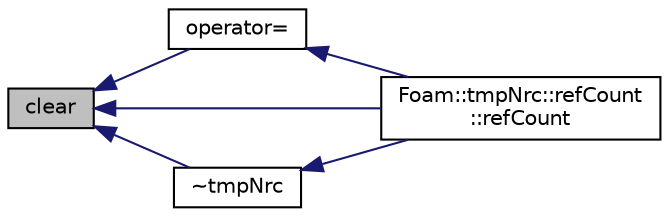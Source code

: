 digraph "clear"
{
  bgcolor="transparent";
  edge [fontname="Helvetica",fontsize="10",labelfontname="Helvetica",labelfontsize="10"];
  node [fontname="Helvetica",fontsize="10",shape=record];
  rankdir="LR";
  Node1 [label="clear",height=0.2,width=0.4,color="black", fillcolor="grey75", style="filled", fontcolor="black"];
  Node1 -> Node2 [dir="back",color="midnightblue",fontsize="10",style="solid",fontname="Helvetica"];
  Node2 [label="operator=",height=0.2,width=0.4,color="black",URL="$a02696.html#a168181f181f9cc2ab223965e2bee071f",tooltip="Assignment to pointer changing this tmpNrc to a temporary T. "];
  Node2 -> Node3 [dir="back",color="midnightblue",fontsize="10",style="solid",fontname="Helvetica"];
  Node3 [label="Foam::tmpNrc::refCount\l::refCount",height=0.2,width=0.4,color="black",URL="$a02154.html#a3e0026b53044d80f341ee3e33ef9eec7"];
  Node1 -> Node3 [dir="back",color="midnightblue",fontsize="10",style="solid",fontname="Helvetica"];
  Node1 -> Node4 [dir="back",color="midnightblue",fontsize="10",style="solid",fontname="Helvetica"];
  Node4 [label="~tmpNrc",height=0.2,width=0.4,color="black",URL="$a02696.html#a51ab45f3902c78b4d1b954b94164c2d4",tooltip="Destructor: deletes temporary object when the reference count is 0. "];
  Node4 -> Node3 [dir="back",color="midnightblue",fontsize="10",style="solid",fontname="Helvetica"];
}
